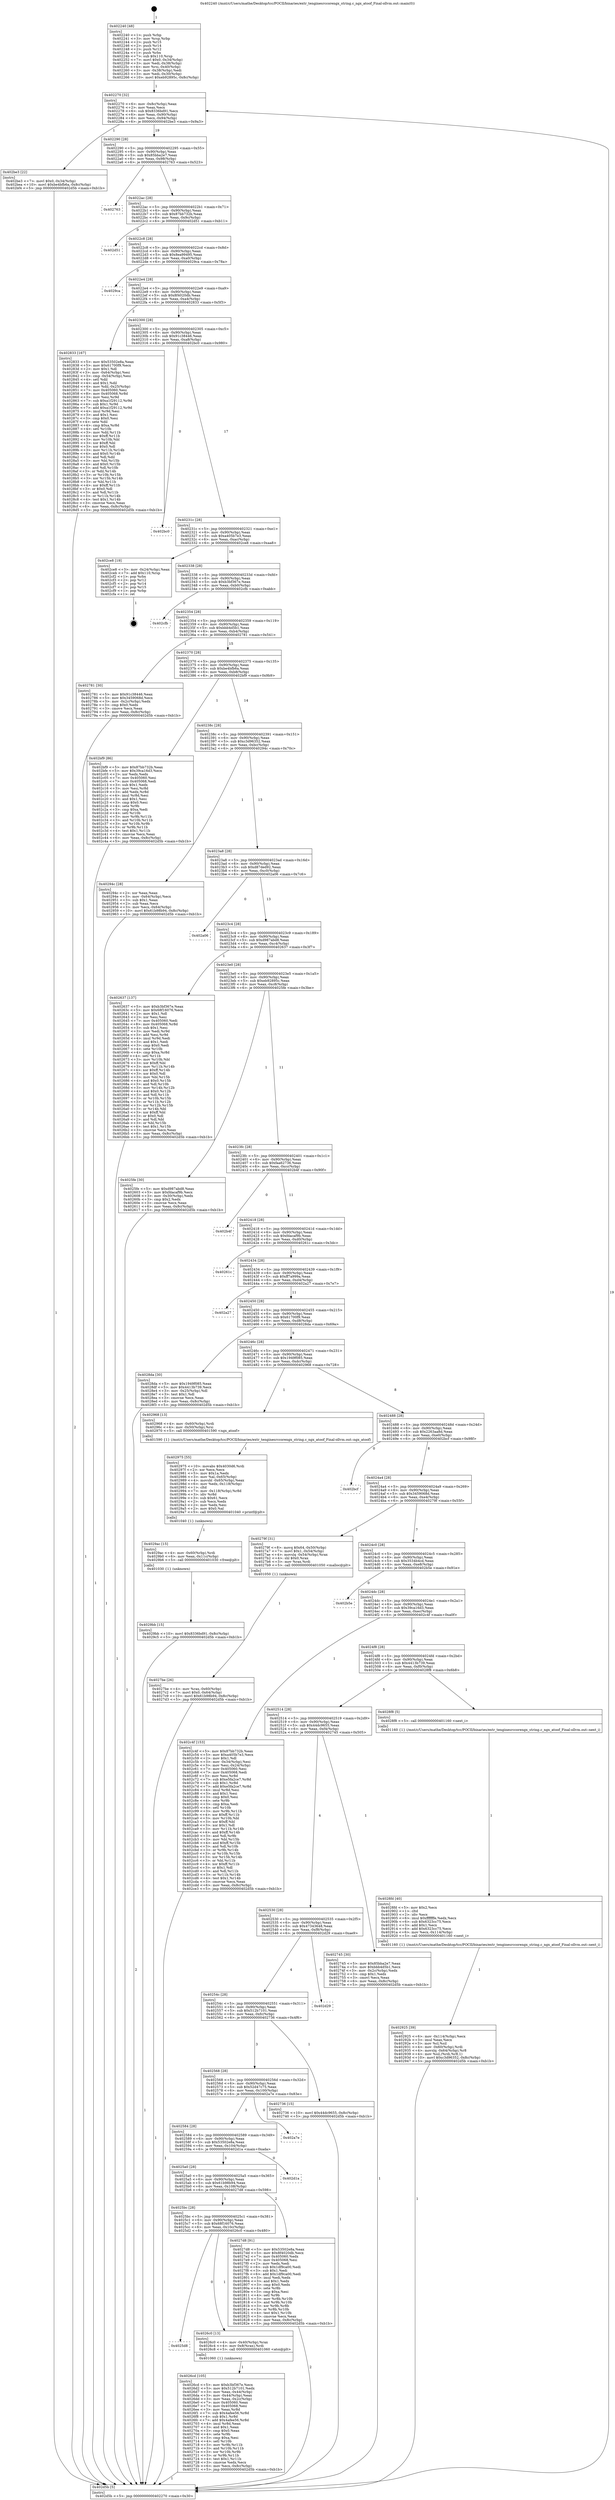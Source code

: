 digraph "0x402240" {
  label = "0x402240 (/mnt/c/Users/mathe/Desktop/tcc/POCII/binaries/extr_tenginesrccorengx_string.c_ngx_atoof_Final-ollvm.out::main(0))"
  labelloc = "t"
  node[shape=record]

  Entry [label="",width=0.3,height=0.3,shape=circle,fillcolor=black,style=filled]
  "0x402270" [label="{
     0x402270 [32]\l
     | [instrs]\l
     &nbsp;&nbsp;0x402270 \<+6\>: mov -0x8c(%rbp),%eax\l
     &nbsp;&nbsp;0x402276 \<+2\>: mov %eax,%ecx\l
     &nbsp;&nbsp;0x402278 \<+6\>: sub $0x8336bd91,%ecx\l
     &nbsp;&nbsp;0x40227e \<+6\>: mov %eax,-0x90(%rbp)\l
     &nbsp;&nbsp;0x402284 \<+6\>: mov %ecx,-0x94(%rbp)\l
     &nbsp;&nbsp;0x40228a \<+6\>: je 0000000000402be3 \<main+0x9a3\>\l
  }"]
  "0x402be3" [label="{
     0x402be3 [22]\l
     | [instrs]\l
     &nbsp;&nbsp;0x402be3 \<+7\>: movl $0x0,-0x34(%rbp)\l
     &nbsp;&nbsp;0x402bea \<+10\>: movl $0xbe4bfb6a,-0x8c(%rbp)\l
     &nbsp;&nbsp;0x402bf4 \<+5\>: jmp 0000000000402d5b \<main+0xb1b\>\l
  }"]
  "0x402290" [label="{
     0x402290 [28]\l
     | [instrs]\l
     &nbsp;&nbsp;0x402290 \<+5\>: jmp 0000000000402295 \<main+0x55\>\l
     &nbsp;&nbsp;0x402295 \<+6\>: mov -0x90(%rbp),%eax\l
     &nbsp;&nbsp;0x40229b \<+5\>: sub $0x85bba2e7,%eax\l
     &nbsp;&nbsp;0x4022a0 \<+6\>: mov %eax,-0x98(%rbp)\l
     &nbsp;&nbsp;0x4022a6 \<+6\>: je 0000000000402763 \<main+0x523\>\l
  }"]
  Exit [label="",width=0.3,height=0.3,shape=circle,fillcolor=black,style=filled,peripheries=2]
  "0x402763" [label="{
     0x402763\l
  }", style=dashed]
  "0x4022ac" [label="{
     0x4022ac [28]\l
     | [instrs]\l
     &nbsp;&nbsp;0x4022ac \<+5\>: jmp 00000000004022b1 \<main+0x71\>\l
     &nbsp;&nbsp;0x4022b1 \<+6\>: mov -0x90(%rbp),%eax\l
     &nbsp;&nbsp;0x4022b7 \<+5\>: sub $0x87bb732b,%eax\l
     &nbsp;&nbsp;0x4022bc \<+6\>: mov %eax,-0x9c(%rbp)\l
     &nbsp;&nbsp;0x4022c2 \<+6\>: je 0000000000402d51 \<main+0xb11\>\l
  }"]
  "0x4029bb" [label="{
     0x4029bb [15]\l
     | [instrs]\l
     &nbsp;&nbsp;0x4029bb \<+10\>: movl $0x8336bd91,-0x8c(%rbp)\l
     &nbsp;&nbsp;0x4029c5 \<+5\>: jmp 0000000000402d5b \<main+0xb1b\>\l
  }"]
  "0x402d51" [label="{
     0x402d51\l
  }", style=dashed]
  "0x4022c8" [label="{
     0x4022c8 [28]\l
     | [instrs]\l
     &nbsp;&nbsp;0x4022c8 \<+5\>: jmp 00000000004022cd \<main+0x8d\>\l
     &nbsp;&nbsp;0x4022cd \<+6\>: mov -0x90(%rbp),%eax\l
     &nbsp;&nbsp;0x4022d3 \<+5\>: sub $0x8ea99495,%eax\l
     &nbsp;&nbsp;0x4022d8 \<+6\>: mov %eax,-0xa0(%rbp)\l
     &nbsp;&nbsp;0x4022de \<+6\>: je 00000000004029ca \<main+0x78a\>\l
  }"]
  "0x4029ac" [label="{
     0x4029ac [15]\l
     | [instrs]\l
     &nbsp;&nbsp;0x4029ac \<+4\>: mov -0x60(%rbp),%rdi\l
     &nbsp;&nbsp;0x4029b0 \<+6\>: mov %eax,-0x11c(%rbp)\l
     &nbsp;&nbsp;0x4029b6 \<+5\>: call 0000000000401030 \<free@plt\>\l
     | [calls]\l
     &nbsp;&nbsp;0x401030 \{1\} (unknown)\l
  }"]
  "0x4029ca" [label="{
     0x4029ca\l
  }", style=dashed]
  "0x4022e4" [label="{
     0x4022e4 [28]\l
     | [instrs]\l
     &nbsp;&nbsp;0x4022e4 \<+5\>: jmp 00000000004022e9 \<main+0xa9\>\l
     &nbsp;&nbsp;0x4022e9 \<+6\>: mov -0x90(%rbp),%eax\l
     &nbsp;&nbsp;0x4022ef \<+5\>: sub $0x8f4020db,%eax\l
     &nbsp;&nbsp;0x4022f4 \<+6\>: mov %eax,-0xa4(%rbp)\l
     &nbsp;&nbsp;0x4022fa \<+6\>: je 0000000000402833 \<main+0x5f3\>\l
  }"]
  "0x402975" [label="{
     0x402975 [55]\l
     | [instrs]\l
     &nbsp;&nbsp;0x402975 \<+10\>: movabs $0x4030d6,%rdi\l
     &nbsp;&nbsp;0x40297f \<+2\>: xor %ecx,%ecx\l
     &nbsp;&nbsp;0x402981 \<+5\>: mov $0x1a,%edx\l
     &nbsp;&nbsp;0x402986 \<+3\>: mov %al,-0x65(%rbp)\l
     &nbsp;&nbsp;0x402989 \<+4\>: movsbl -0x65(%rbp),%eax\l
     &nbsp;&nbsp;0x40298d \<+6\>: mov %edx,-0x118(%rbp)\l
     &nbsp;&nbsp;0x402993 \<+1\>: cltd\l
     &nbsp;&nbsp;0x402994 \<+7\>: mov -0x118(%rbp),%r8d\l
     &nbsp;&nbsp;0x40299b \<+3\>: idiv %r8d\l
     &nbsp;&nbsp;0x40299e \<+3\>: sub $0x61,%ecx\l
     &nbsp;&nbsp;0x4029a1 \<+2\>: sub %ecx,%edx\l
     &nbsp;&nbsp;0x4029a3 \<+2\>: mov %edx,%esi\l
     &nbsp;&nbsp;0x4029a5 \<+2\>: mov $0x0,%al\l
     &nbsp;&nbsp;0x4029a7 \<+5\>: call 0000000000401040 \<printf@plt\>\l
     | [calls]\l
     &nbsp;&nbsp;0x401040 \{1\} (unknown)\l
  }"]
  "0x402833" [label="{
     0x402833 [167]\l
     | [instrs]\l
     &nbsp;&nbsp;0x402833 \<+5\>: mov $0x53502e8a,%eax\l
     &nbsp;&nbsp;0x402838 \<+5\>: mov $0x61700f9,%ecx\l
     &nbsp;&nbsp;0x40283d \<+2\>: mov $0x1,%dl\l
     &nbsp;&nbsp;0x40283f \<+3\>: mov -0x64(%rbp),%esi\l
     &nbsp;&nbsp;0x402842 \<+3\>: cmp -0x54(%rbp),%esi\l
     &nbsp;&nbsp;0x402845 \<+4\>: setl %dil\l
     &nbsp;&nbsp;0x402849 \<+4\>: and $0x1,%dil\l
     &nbsp;&nbsp;0x40284d \<+4\>: mov %dil,-0x25(%rbp)\l
     &nbsp;&nbsp;0x402851 \<+7\>: mov 0x405060,%esi\l
     &nbsp;&nbsp;0x402858 \<+8\>: mov 0x405068,%r8d\l
     &nbsp;&nbsp;0x402860 \<+3\>: mov %esi,%r9d\l
     &nbsp;&nbsp;0x402863 \<+7\>: sub $0xa1f29112,%r9d\l
     &nbsp;&nbsp;0x40286a \<+4\>: sub $0x1,%r9d\l
     &nbsp;&nbsp;0x40286e \<+7\>: add $0xa1f29112,%r9d\l
     &nbsp;&nbsp;0x402875 \<+4\>: imul %r9d,%esi\l
     &nbsp;&nbsp;0x402879 \<+3\>: and $0x1,%esi\l
     &nbsp;&nbsp;0x40287c \<+3\>: cmp $0x0,%esi\l
     &nbsp;&nbsp;0x40287f \<+4\>: sete %dil\l
     &nbsp;&nbsp;0x402883 \<+4\>: cmp $0xa,%r8d\l
     &nbsp;&nbsp;0x402887 \<+4\>: setl %r10b\l
     &nbsp;&nbsp;0x40288b \<+3\>: mov %dil,%r11b\l
     &nbsp;&nbsp;0x40288e \<+4\>: xor $0xff,%r11b\l
     &nbsp;&nbsp;0x402892 \<+3\>: mov %r10b,%bl\l
     &nbsp;&nbsp;0x402895 \<+3\>: xor $0xff,%bl\l
     &nbsp;&nbsp;0x402898 \<+3\>: xor $0x0,%dl\l
     &nbsp;&nbsp;0x40289b \<+3\>: mov %r11b,%r14b\l
     &nbsp;&nbsp;0x40289e \<+4\>: and $0x0,%r14b\l
     &nbsp;&nbsp;0x4028a2 \<+3\>: and %dl,%dil\l
     &nbsp;&nbsp;0x4028a5 \<+3\>: mov %bl,%r15b\l
     &nbsp;&nbsp;0x4028a8 \<+4\>: and $0x0,%r15b\l
     &nbsp;&nbsp;0x4028ac \<+3\>: and %dl,%r10b\l
     &nbsp;&nbsp;0x4028af \<+3\>: or %dil,%r14b\l
     &nbsp;&nbsp;0x4028b2 \<+3\>: or %r10b,%r15b\l
     &nbsp;&nbsp;0x4028b5 \<+3\>: xor %r15b,%r14b\l
     &nbsp;&nbsp;0x4028b8 \<+3\>: or %bl,%r11b\l
     &nbsp;&nbsp;0x4028bb \<+4\>: xor $0xff,%r11b\l
     &nbsp;&nbsp;0x4028bf \<+3\>: or $0x0,%dl\l
     &nbsp;&nbsp;0x4028c2 \<+3\>: and %dl,%r11b\l
     &nbsp;&nbsp;0x4028c5 \<+3\>: or %r11b,%r14b\l
     &nbsp;&nbsp;0x4028c8 \<+4\>: test $0x1,%r14b\l
     &nbsp;&nbsp;0x4028cc \<+3\>: cmovne %ecx,%eax\l
     &nbsp;&nbsp;0x4028cf \<+6\>: mov %eax,-0x8c(%rbp)\l
     &nbsp;&nbsp;0x4028d5 \<+5\>: jmp 0000000000402d5b \<main+0xb1b\>\l
  }"]
  "0x402300" [label="{
     0x402300 [28]\l
     | [instrs]\l
     &nbsp;&nbsp;0x402300 \<+5\>: jmp 0000000000402305 \<main+0xc5\>\l
     &nbsp;&nbsp;0x402305 \<+6\>: mov -0x90(%rbp),%eax\l
     &nbsp;&nbsp;0x40230b \<+5\>: sub $0x91c38446,%eax\l
     &nbsp;&nbsp;0x402310 \<+6\>: mov %eax,-0xa8(%rbp)\l
     &nbsp;&nbsp;0x402316 \<+6\>: je 0000000000402bc0 \<main+0x980\>\l
  }"]
  "0x402925" [label="{
     0x402925 [39]\l
     | [instrs]\l
     &nbsp;&nbsp;0x402925 \<+6\>: mov -0x114(%rbp),%ecx\l
     &nbsp;&nbsp;0x40292b \<+3\>: imul %eax,%ecx\l
     &nbsp;&nbsp;0x40292e \<+3\>: mov %cl,%sil\l
     &nbsp;&nbsp;0x402931 \<+4\>: mov -0x60(%rbp),%rdi\l
     &nbsp;&nbsp;0x402935 \<+4\>: movslq -0x64(%rbp),%r8\l
     &nbsp;&nbsp;0x402939 \<+4\>: mov %sil,(%rdi,%r8,1)\l
     &nbsp;&nbsp;0x40293d \<+10\>: movl $0xc3d96352,-0x8c(%rbp)\l
     &nbsp;&nbsp;0x402947 \<+5\>: jmp 0000000000402d5b \<main+0xb1b\>\l
  }"]
  "0x402bc0" [label="{
     0x402bc0\l
  }", style=dashed]
  "0x40231c" [label="{
     0x40231c [28]\l
     | [instrs]\l
     &nbsp;&nbsp;0x40231c \<+5\>: jmp 0000000000402321 \<main+0xe1\>\l
     &nbsp;&nbsp;0x402321 \<+6\>: mov -0x90(%rbp),%eax\l
     &nbsp;&nbsp;0x402327 \<+5\>: sub $0xa405b7e3,%eax\l
     &nbsp;&nbsp;0x40232c \<+6\>: mov %eax,-0xac(%rbp)\l
     &nbsp;&nbsp;0x402332 \<+6\>: je 0000000000402ce8 \<main+0xaa8\>\l
  }"]
  "0x4028fd" [label="{
     0x4028fd [40]\l
     | [instrs]\l
     &nbsp;&nbsp;0x4028fd \<+5\>: mov $0x2,%ecx\l
     &nbsp;&nbsp;0x402902 \<+1\>: cltd\l
     &nbsp;&nbsp;0x402903 \<+2\>: idiv %ecx\l
     &nbsp;&nbsp;0x402905 \<+6\>: imul $0xfffffffe,%edx,%ecx\l
     &nbsp;&nbsp;0x40290b \<+6\>: sub $0x6323cc75,%ecx\l
     &nbsp;&nbsp;0x402911 \<+3\>: add $0x1,%ecx\l
     &nbsp;&nbsp;0x402914 \<+6\>: add $0x6323cc75,%ecx\l
     &nbsp;&nbsp;0x40291a \<+6\>: mov %ecx,-0x114(%rbp)\l
     &nbsp;&nbsp;0x402920 \<+5\>: call 0000000000401160 \<next_i\>\l
     | [calls]\l
     &nbsp;&nbsp;0x401160 \{1\} (/mnt/c/Users/mathe/Desktop/tcc/POCII/binaries/extr_tenginesrccorengx_string.c_ngx_atoof_Final-ollvm.out::next_i)\l
  }"]
  "0x402ce8" [label="{
     0x402ce8 [19]\l
     | [instrs]\l
     &nbsp;&nbsp;0x402ce8 \<+3\>: mov -0x24(%rbp),%eax\l
     &nbsp;&nbsp;0x402ceb \<+7\>: add $0x110,%rsp\l
     &nbsp;&nbsp;0x402cf2 \<+1\>: pop %rbx\l
     &nbsp;&nbsp;0x402cf3 \<+2\>: pop %r12\l
     &nbsp;&nbsp;0x402cf5 \<+2\>: pop %r14\l
     &nbsp;&nbsp;0x402cf7 \<+2\>: pop %r15\l
     &nbsp;&nbsp;0x402cf9 \<+1\>: pop %rbp\l
     &nbsp;&nbsp;0x402cfa \<+1\>: ret\l
  }"]
  "0x402338" [label="{
     0x402338 [28]\l
     | [instrs]\l
     &nbsp;&nbsp;0x402338 \<+5\>: jmp 000000000040233d \<main+0xfd\>\l
     &nbsp;&nbsp;0x40233d \<+6\>: mov -0x90(%rbp),%eax\l
     &nbsp;&nbsp;0x402343 \<+5\>: sub $0xb3bf367e,%eax\l
     &nbsp;&nbsp;0x402348 \<+6\>: mov %eax,-0xb0(%rbp)\l
     &nbsp;&nbsp;0x40234e \<+6\>: je 0000000000402cfb \<main+0xabb\>\l
  }"]
  "0x4027be" [label="{
     0x4027be [26]\l
     | [instrs]\l
     &nbsp;&nbsp;0x4027be \<+4\>: mov %rax,-0x60(%rbp)\l
     &nbsp;&nbsp;0x4027c2 \<+7\>: movl $0x0,-0x64(%rbp)\l
     &nbsp;&nbsp;0x4027c9 \<+10\>: movl $0x61b98b94,-0x8c(%rbp)\l
     &nbsp;&nbsp;0x4027d3 \<+5\>: jmp 0000000000402d5b \<main+0xb1b\>\l
  }"]
  "0x402cfb" [label="{
     0x402cfb\l
  }", style=dashed]
  "0x402354" [label="{
     0x402354 [28]\l
     | [instrs]\l
     &nbsp;&nbsp;0x402354 \<+5\>: jmp 0000000000402359 \<main+0x119\>\l
     &nbsp;&nbsp;0x402359 \<+6\>: mov -0x90(%rbp),%eax\l
     &nbsp;&nbsp;0x40235f \<+5\>: sub $0xbbb4d5b1,%eax\l
     &nbsp;&nbsp;0x402364 \<+6\>: mov %eax,-0xb4(%rbp)\l
     &nbsp;&nbsp;0x40236a \<+6\>: je 0000000000402781 \<main+0x541\>\l
  }"]
  "0x4026cd" [label="{
     0x4026cd [105]\l
     | [instrs]\l
     &nbsp;&nbsp;0x4026cd \<+5\>: mov $0xb3bf367e,%ecx\l
     &nbsp;&nbsp;0x4026d2 \<+5\>: mov $0x512b7101,%edx\l
     &nbsp;&nbsp;0x4026d7 \<+3\>: mov %eax,-0x44(%rbp)\l
     &nbsp;&nbsp;0x4026da \<+3\>: mov -0x44(%rbp),%eax\l
     &nbsp;&nbsp;0x4026dd \<+3\>: mov %eax,-0x2c(%rbp)\l
     &nbsp;&nbsp;0x4026e0 \<+7\>: mov 0x405060,%eax\l
     &nbsp;&nbsp;0x4026e7 \<+7\>: mov 0x405068,%esi\l
     &nbsp;&nbsp;0x4026ee \<+3\>: mov %eax,%r8d\l
     &nbsp;&nbsp;0x4026f1 \<+7\>: sub $0x4afee56,%r8d\l
     &nbsp;&nbsp;0x4026f8 \<+4\>: sub $0x1,%r8d\l
     &nbsp;&nbsp;0x4026fc \<+7\>: add $0x4afee56,%r8d\l
     &nbsp;&nbsp;0x402703 \<+4\>: imul %r8d,%eax\l
     &nbsp;&nbsp;0x402707 \<+3\>: and $0x1,%eax\l
     &nbsp;&nbsp;0x40270a \<+3\>: cmp $0x0,%eax\l
     &nbsp;&nbsp;0x40270d \<+4\>: sete %r9b\l
     &nbsp;&nbsp;0x402711 \<+3\>: cmp $0xa,%esi\l
     &nbsp;&nbsp;0x402714 \<+4\>: setl %r10b\l
     &nbsp;&nbsp;0x402718 \<+3\>: mov %r9b,%r11b\l
     &nbsp;&nbsp;0x40271b \<+3\>: and %r10b,%r11b\l
     &nbsp;&nbsp;0x40271e \<+3\>: xor %r10b,%r9b\l
     &nbsp;&nbsp;0x402721 \<+3\>: or %r9b,%r11b\l
     &nbsp;&nbsp;0x402724 \<+4\>: test $0x1,%r11b\l
     &nbsp;&nbsp;0x402728 \<+3\>: cmovne %edx,%ecx\l
     &nbsp;&nbsp;0x40272b \<+6\>: mov %ecx,-0x8c(%rbp)\l
     &nbsp;&nbsp;0x402731 \<+5\>: jmp 0000000000402d5b \<main+0xb1b\>\l
  }"]
  "0x402781" [label="{
     0x402781 [30]\l
     | [instrs]\l
     &nbsp;&nbsp;0x402781 \<+5\>: mov $0x91c38446,%eax\l
     &nbsp;&nbsp;0x402786 \<+5\>: mov $0x3459068d,%ecx\l
     &nbsp;&nbsp;0x40278b \<+3\>: mov -0x2c(%rbp),%edx\l
     &nbsp;&nbsp;0x40278e \<+3\>: cmp $0x0,%edx\l
     &nbsp;&nbsp;0x402791 \<+3\>: cmove %ecx,%eax\l
     &nbsp;&nbsp;0x402794 \<+6\>: mov %eax,-0x8c(%rbp)\l
     &nbsp;&nbsp;0x40279a \<+5\>: jmp 0000000000402d5b \<main+0xb1b\>\l
  }"]
  "0x402370" [label="{
     0x402370 [28]\l
     | [instrs]\l
     &nbsp;&nbsp;0x402370 \<+5\>: jmp 0000000000402375 \<main+0x135\>\l
     &nbsp;&nbsp;0x402375 \<+6\>: mov -0x90(%rbp),%eax\l
     &nbsp;&nbsp;0x40237b \<+5\>: sub $0xbe4bfb6a,%eax\l
     &nbsp;&nbsp;0x402380 \<+6\>: mov %eax,-0xb8(%rbp)\l
     &nbsp;&nbsp;0x402386 \<+6\>: je 0000000000402bf9 \<main+0x9b9\>\l
  }"]
  "0x4025d8" [label="{
     0x4025d8\l
  }", style=dashed]
  "0x402bf9" [label="{
     0x402bf9 [86]\l
     | [instrs]\l
     &nbsp;&nbsp;0x402bf9 \<+5\>: mov $0x87bb732b,%eax\l
     &nbsp;&nbsp;0x402bfe \<+5\>: mov $0x39ca16d3,%ecx\l
     &nbsp;&nbsp;0x402c03 \<+2\>: xor %edx,%edx\l
     &nbsp;&nbsp;0x402c05 \<+7\>: mov 0x405060,%esi\l
     &nbsp;&nbsp;0x402c0c \<+7\>: mov 0x405068,%edi\l
     &nbsp;&nbsp;0x402c13 \<+3\>: sub $0x1,%edx\l
     &nbsp;&nbsp;0x402c16 \<+3\>: mov %esi,%r8d\l
     &nbsp;&nbsp;0x402c19 \<+3\>: add %edx,%r8d\l
     &nbsp;&nbsp;0x402c1c \<+4\>: imul %r8d,%esi\l
     &nbsp;&nbsp;0x402c20 \<+3\>: and $0x1,%esi\l
     &nbsp;&nbsp;0x402c23 \<+3\>: cmp $0x0,%esi\l
     &nbsp;&nbsp;0x402c26 \<+4\>: sete %r9b\l
     &nbsp;&nbsp;0x402c2a \<+3\>: cmp $0xa,%edi\l
     &nbsp;&nbsp;0x402c2d \<+4\>: setl %r10b\l
     &nbsp;&nbsp;0x402c31 \<+3\>: mov %r9b,%r11b\l
     &nbsp;&nbsp;0x402c34 \<+3\>: and %r10b,%r11b\l
     &nbsp;&nbsp;0x402c37 \<+3\>: xor %r10b,%r9b\l
     &nbsp;&nbsp;0x402c3a \<+3\>: or %r9b,%r11b\l
     &nbsp;&nbsp;0x402c3d \<+4\>: test $0x1,%r11b\l
     &nbsp;&nbsp;0x402c41 \<+3\>: cmovne %ecx,%eax\l
     &nbsp;&nbsp;0x402c44 \<+6\>: mov %eax,-0x8c(%rbp)\l
     &nbsp;&nbsp;0x402c4a \<+5\>: jmp 0000000000402d5b \<main+0xb1b\>\l
  }"]
  "0x40238c" [label="{
     0x40238c [28]\l
     | [instrs]\l
     &nbsp;&nbsp;0x40238c \<+5\>: jmp 0000000000402391 \<main+0x151\>\l
     &nbsp;&nbsp;0x402391 \<+6\>: mov -0x90(%rbp),%eax\l
     &nbsp;&nbsp;0x402397 \<+5\>: sub $0xc3d96352,%eax\l
     &nbsp;&nbsp;0x40239c \<+6\>: mov %eax,-0xbc(%rbp)\l
     &nbsp;&nbsp;0x4023a2 \<+6\>: je 000000000040294c \<main+0x70c\>\l
  }"]
  "0x4026c0" [label="{
     0x4026c0 [13]\l
     | [instrs]\l
     &nbsp;&nbsp;0x4026c0 \<+4\>: mov -0x40(%rbp),%rax\l
     &nbsp;&nbsp;0x4026c4 \<+4\>: mov 0x8(%rax),%rdi\l
     &nbsp;&nbsp;0x4026c8 \<+5\>: call 0000000000401060 \<atoi@plt\>\l
     | [calls]\l
     &nbsp;&nbsp;0x401060 \{1\} (unknown)\l
  }"]
  "0x40294c" [label="{
     0x40294c [28]\l
     | [instrs]\l
     &nbsp;&nbsp;0x40294c \<+2\>: xor %eax,%eax\l
     &nbsp;&nbsp;0x40294e \<+3\>: mov -0x64(%rbp),%ecx\l
     &nbsp;&nbsp;0x402951 \<+3\>: sub $0x1,%eax\l
     &nbsp;&nbsp;0x402954 \<+2\>: sub %eax,%ecx\l
     &nbsp;&nbsp;0x402956 \<+3\>: mov %ecx,-0x64(%rbp)\l
     &nbsp;&nbsp;0x402959 \<+10\>: movl $0x61b98b94,-0x8c(%rbp)\l
     &nbsp;&nbsp;0x402963 \<+5\>: jmp 0000000000402d5b \<main+0xb1b\>\l
  }"]
  "0x4023a8" [label="{
     0x4023a8 [28]\l
     | [instrs]\l
     &nbsp;&nbsp;0x4023a8 \<+5\>: jmp 00000000004023ad \<main+0x16d\>\l
     &nbsp;&nbsp;0x4023ad \<+6\>: mov -0x90(%rbp),%eax\l
     &nbsp;&nbsp;0x4023b3 \<+5\>: sub $0xd87ded92,%eax\l
     &nbsp;&nbsp;0x4023b8 \<+6\>: mov %eax,-0xc0(%rbp)\l
     &nbsp;&nbsp;0x4023be \<+6\>: je 0000000000402a06 \<main+0x7c6\>\l
  }"]
  "0x4025bc" [label="{
     0x4025bc [28]\l
     | [instrs]\l
     &nbsp;&nbsp;0x4025bc \<+5\>: jmp 00000000004025c1 \<main+0x381\>\l
     &nbsp;&nbsp;0x4025c1 \<+6\>: mov -0x90(%rbp),%eax\l
     &nbsp;&nbsp;0x4025c7 \<+5\>: sub $0x68f16076,%eax\l
     &nbsp;&nbsp;0x4025cc \<+6\>: mov %eax,-0x10c(%rbp)\l
     &nbsp;&nbsp;0x4025d2 \<+6\>: je 00000000004026c0 \<main+0x480\>\l
  }"]
  "0x402a06" [label="{
     0x402a06\l
  }", style=dashed]
  "0x4023c4" [label="{
     0x4023c4 [28]\l
     | [instrs]\l
     &nbsp;&nbsp;0x4023c4 \<+5\>: jmp 00000000004023c9 \<main+0x189\>\l
     &nbsp;&nbsp;0x4023c9 \<+6\>: mov -0x90(%rbp),%eax\l
     &nbsp;&nbsp;0x4023cf \<+5\>: sub $0xd987abd8,%eax\l
     &nbsp;&nbsp;0x4023d4 \<+6\>: mov %eax,-0xc4(%rbp)\l
     &nbsp;&nbsp;0x4023da \<+6\>: je 0000000000402637 \<main+0x3f7\>\l
  }"]
  "0x4027d8" [label="{
     0x4027d8 [91]\l
     | [instrs]\l
     &nbsp;&nbsp;0x4027d8 \<+5\>: mov $0x53502e8a,%eax\l
     &nbsp;&nbsp;0x4027dd \<+5\>: mov $0x8f4020db,%ecx\l
     &nbsp;&nbsp;0x4027e2 \<+7\>: mov 0x405060,%edx\l
     &nbsp;&nbsp;0x4027e9 \<+7\>: mov 0x405068,%esi\l
     &nbsp;&nbsp;0x4027f0 \<+2\>: mov %edx,%edi\l
     &nbsp;&nbsp;0x4027f2 \<+6\>: sub $0x1df9ca00,%edi\l
     &nbsp;&nbsp;0x4027f8 \<+3\>: sub $0x1,%edi\l
     &nbsp;&nbsp;0x4027fb \<+6\>: add $0x1df9ca00,%edi\l
     &nbsp;&nbsp;0x402801 \<+3\>: imul %edi,%edx\l
     &nbsp;&nbsp;0x402804 \<+3\>: and $0x1,%edx\l
     &nbsp;&nbsp;0x402807 \<+3\>: cmp $0x0,%edx\l
     &nbsp;&nbsp;0x40280a \<+4\>: sete %r8b\l
     &nbsp;&nbsp;0x40280e \<+3\>: cmp $0xa,%esi\l
     &nbsp;&nbsp;0x402811 \<+4\>: setl %r9b\l
     &nbsp;&nbsp;0x402815 \<+3\>: mov %r8b,%r10b\l
     &nbsp;&nbsp;0x402818 \<+3\>: and %r9b,%r10b\l
     &nbsp;&nbsp;0x40281b \<+3\>: xor %r9b,%r8b\l
     &nbsp;&nbsp;0x40281e \<+3\>: or %r8b,%r10b\l
     &nbsp;&nbsp;0x402821 \<+4\>: test $0x1,%r10b\l
     &nbsp;&nbsp;0x402825 \<+3\>: cmovne %ecx,%eax\l
     &nbsp;&nbsp;0x402828 \<+6\>: mov %eax,-0x8c(%rbp)\l
     &nbsp;&nbsp;0x40282e \<+5\>: jmp 0000000000402d5b \<main+0xb1b\>\l
  }"]
  "0x402637" [label="{
     0x402637 [137]\l
     | [instrs]\l
     &nbsp;&nbsp;0x402637 \<+5\>: mov $0xb3bf367e,%eax\l
     &nbsp;&nbsp;0x40263c \<+5\>: mov $0x68f16076,%ecx\l
     &nbsp;&nbsp;0x402641 \<+2\>: mov $0x1,%dl\l
     &nbsp;&nbsp;0x402643 \<+2\>: xor %esi,%esi\l
     &nbsp;&nbsp;0x402645 \<+7\>: mov 0x405060,%edi\l
     &nbsp;&nbsp;0x40264c \<+8\>: mov 0x405068,%r8d\l
     &nbsp;&nbsp;0x402654 \<+3\>: sub $0x1,%esi\l
     &nbsp;&nbsp;0x402657 \<+3\>: mov %edi,%r9d\l
     &nbsp;&nbsp;0x40265a \<+3\>: add %esi,%r9d\l
     &nbsp;&nbsp;0x40265d \<+4\>: imul %r9d,%edi\l
     &nbsp;&nbsp;0x402661 \<+3\>: and $0x1,%edi\l
     &nbsp;&nbsp;0x402664 \<+3\>: cmp $0x0,%edi\l
     &nbsp;&nbsp;0x402667 \<+4\>: sete %r10b\l
     &nbsp;&nbsp;0x40266b \<+4\>: cmp $0xa,%r8d\l
     &nbsp;&nbsp;0x40266f \<+4\>: setl %r11b\l
     &nbsp;&nbsp;0x402673 \<+3\>: mov %r10b,%bl\l
     &nbsp;&nbsp;0x402676 \<+3\>: xor $0xff,%bl\l
     &nbsp;&nbsp;0x402679 \<+3\>: mov %r11b,%r14b\l
     &nbsp;&nbsp;0x40267c \<+4\>: xor $0xff,%r14b\l
     &nbsp;&nbsp;0x402680 \<+3\>: xor $0x0,%dl\l
     &nbsp;&nbsp;0x402683 \<+3\>: mov %bl,%r15b\l
     &nbsp;&nbsp;0x402686 \<+4\>: and $0x0,%r15b\l
     &nbsp;&nbsp;0x40268a \<+3\>: and %dl,%r10b\l
     &nbsp;&nbsp;0x40268d \<+3\>: mov %r14b,%r12b\l
     &nbsp;&nbsp;0x402690 \<+4\>: and $0x0,%r12b\l
     &nbsp;&nbsp;0x402694 \<+3\>: and %dl,%r11b\l
     &nbsp;&nbsp;0x402697 \<+3\>: or %r10b,%r15b\l
     &nbsp;&nbsp;0x40269a \<+3\>: or %r11b,%r12b\l
     &nbsp;&nbsp;0x40269d \<+3\>: xor %r12b,%r15b\l
     &nbsp;&nbsp;0x4026a0 \<+3\>: or %r14b,%bl\l
     &nbsp;&nbsp;0x4026a3 \<+3\>: xor $0xff,%bl\l
     &nbsp;&nbsp;0x4026a6 \<+3\>: or $0x0,%dl\l
     &nbsp;&nbsp;0x4026a9 \<+2\>: and %dl,%bl\l
     &nbsp;&nbsp;0x4026ab \<+3\>: or %bl,%r15b\l
     &nbsp;&nbsp;0x4026ae \<+4\>: test $0x1,%r15b\l
     &nbsp;&nbsp;0x4026b2 \<+3\>: cmovne %ecx,%eax\l
     &nbsp;&nbsp;0x4026b5 \<+6\>: mov %eax,-0x8c(%rbp)\l
     &nbsp;&nbsp;0x4026bb \<+5\>: jmp 0000000000402d5b \<main+0xb1b\>\l
  }"]
  "0x4023e0" [label="{
     0x4023e0 [28]\l
     | [instrs]\l
     &nbsp;&nbsp;0x4023e0 \<+5\>: jmp 00000000004023e5 \<main+0x1a5\>\l
     &nbsp;&nbsp;0x4023e5 \<+6\>: mov -0x90(%rbp),%eax\l
     &nbsp;&nbsp;0x4023eb \<+5\>: sub $0xeb92895c,%eax\l
     &nbsp;&nbsp;0x4023f0 \<+6\>: mov %eax,-0xc8(%rbp)\l
     &nbsp;&nbsp;0x4023f6 \<+6\>: je 00000000004025fe \<main+0x3be\>\l
  }"]
  "0x4025a0" [label="{
     0x4025a0 [28]\l
     | [instrs]\l
     &nbsp;&nbsp;0x4025a0 \<+5\>: jmp 00000000004025a5 \<main+0x365\>\l
     &nbsp;&nbsp;0x4025a5 \<+6\>: mov -0x90(%rbp),%eax\l
     &nbsp;&nbsp;0x4025ab \<+5\>: sub $0x61b98b94,%eax\l
     &nbsp;&nbsp;0x4025b0 \<+6\>: mov %eax,-0x108(%rbp)\l
     &nbsp;&nbsp;0x4025b6 \<+6\>: je 00000000004027d8 \<main+0x598\>\l
  }"]
  "0x4025fe" [label="{
     0x4025fe [30]\l
     | [instrs]\l
     &nbsp;&nbsp;0x4025fe \<+5\>: mov $0xd987abd8,%eax\l
     &nbsp;&nbsp;0x402603 \<+5\>: mov $0xfdacaf9b,%ecx\l
     &nbsp;&nbsp;0x402608 \<+3\>: mov -0x30(%rbp),%edx\l
     &nbsp;&nbsp;0x40260b \<+3\>: cmp $0x2,%edx\l
     &nbsp;&nbsp;0x40260e \<+3\>: cmovne %ecx,%eax\l
     &nbsp;&nbsp;0x402611 \<+6\>: mov %eax,-0x8c(%rbp)\l
     &nbsp;&nbsp;0x402617 \<+5\>: jmp 0000000000402d5b \<main+0xb1b\>\l
  }"]
  "0x4023fc" [label="{
     0x4023fc [28]\l
     | [instrs]\l
     &nbsp;&nbsp;0x4023fc \<+5\>: jmp 0000000000402401 \<main+0x1c1\>\l
     &nbsp;&nbsp;0x402401 \<+6\>: mov -0x90(%rbp),%eax\l
     &nbsp;&nbsp;0x402407 \<+5\>: sub $0xfaa62736,%eax\l
     &nbsp;&nbsp;0x40240c \<+6\>: mov %eax,-0xcc(%rbp)\l
     &nbsp;&nbsp;0x402412 \<+6\>: je 0000000000402b4f \<main+0x90f\>\l
  }"]
  "0x402d5b" [label="{
     0x402d5b [5]\l
     | [instrs]\l
     &nbsp;&nbsp;0x402d5b \<+5\>: jmp 0000000000402270 \<main+0x30\>\l
  }"]
  "0x402240" [label="{
     0x402240 [48]\l
     | [instrs]\l
     &nbsp;&nbsp;0x402240 \<+1\>: push %rbp\l
     &nbsp;&nbsp;0x402241 \<+3\>: mov %rsp,%rbp\l
     &nbsp;&nbsp;0x402244 \<+2\>: push %r15\l
     &nbsp;&nbsp;0x402246 \<+2\>: push %r14\l
     &nbsp;&nbsp;0x402248 \<+2\>: push %r12\l
     &nbsp;&nbsp;0x40224a \<+1\>: push %rbx\l
     &nbsp;&nbsp;0x40224b \<+7\>: sub $0x110,%rsp\l
     &nbsp;&nbsp;0x402252 \<+7\>: movl $0x0,-0x34(%rbp)\l
     &nbsp;&nbsp;0x402259 \<+3\>: mov %edi,-0x38(%rbp)\l
     &nbsp;&nbsp;0x40225c \<+4\>: mov %rsi,-0x40(%rbp)\l
     &nbsp;&nbsp;0x402260 \<+3\>: mov -0x38(%rbp),%edi\l
     &nbsp;&nbsp;0x402263 \<+3\>: mov %edi,-0x30(%rbp)\l
     &nbsp;&nbsp;0x402266 \<+10\>: movl $0xeb92895c,-0x8c(%rbp)\l
  }"]
  "0x402d1a" [label="{
     0x402d1a\l
  }", style=dashed]
  "0x402b4f" [label="{
     0x402b4f\l
  }", style=dashed]
  "0x402418" [label="{
     0x402418 [28]\l
     | [instrs]\l
     &nbsp;&nbsp;0x402418 \<+5\>: jmp 000000000040241d \<main+0x1dd\>\l
     &nbsp;&nbsp;0x40241d \<+6\>: mov -0x90(%rbp),%eax\l
     &nbsp;&nbsp;0x402423 \<+5\>: sub $0xfdacaf9b,%eax\l
     &nbsp;&nbsp;0x402428 \<+6\>: mov %eax,-0xd0(%rbp)\l
     &nbsp;&nbsp;0x40242e \<+6\>: je 000000000040261c \<main+0x3dc\>\l
  }"]
  "0x402584" [label="{
     0x402584 [28]\l
     | [instrs]\l
     &nbsp;&nbsp;0x402584 \<+5\>: jmp 0000000000402589 \<main+0x349\>\l
     &nbsp;&nbsp;0x402589 \<+6\>: mov -0x90(%rbp),%eax\l
     &nbsp;&nbsp;0x40258f \<+5\>: sub $0x53502e8a,%eax\l
     &nbsp;&nbsp;0x402594 \<+6\>: mov %eax,-0x104(%rbp)\l
     &nbsp;&nbsp;0x40259a \<+6\>: je 0000000000402d1a \<main+0xada\>\l
  }"]
  "0x40261c" [label="{
     0x40261c\l
  }", style=dashed]
  "0x402434" [label="{
     0x402434 [28]\l
     | [instrs]\l
     &nbsp;&nbsp;0x402434 \<+5\>: jmp 0000000000402439 \<main+0x1f9\>\l
     &nbsp;&nbsp;0x402439 \<+6\>: mov -0x90(%rbp),%eax\l
     &nbsp;&nbsp;0x40243f \<+5\>: sub $0xff7a999a,%eax\l
     &nbsp;&nbsp;0x402444 \<+6\>: mov %eax,-0xd4(%rbp)\l
     &nbsp;&nbsp;0x40244a \<+6\>: je 0000000000402a27 \<main+0x7e7\>\l
  }"]
  "0x402a7e" [label="{
     0x402a7e\l
  }", style=dashed]
  "0x402a27" [label="{
     0x402a27\l
  }", style=dashed]
  "0x402450" [label="{
     0x402450 [28]\l
     | [instrs]\l
     &nbsp;&nbsp;0x402450 \<+5\>: jmp 0000000000402455 \<main+0x215\>\l
     &nbsp;&nbsp;0x402455 \<+6\>: mov -0x90(%rbp),%eax\l
     &nbsp;&nbsp;0x40245b \<+5\>: sub $0x61700f9,%eax\l
     &nbsp;&nbsp;0x402460 \<+6\>: mov %eax,-0xd8(%rbp)\l
     &nbsp;&nbsp;0x402466 \<+6\>: je 00000000004028da \<main+0x69a\>\l
  }"]
  "0x402568" [label="{
     0x402568 [28]\l
     | [instrs]\l
     &nbsp;&nbsp;0x402568 \<+5\>: jmp 000000000040256d \<main+0x32d\>\l
     &nbsp;&nbsp;0x40256d \<+6\>: mov -0x90(%rbp),%eax\l
     &nbsp;&nbsp;0x402573 \<+5\>: sub $0x52d47c75,%eax\l
     &nbsp;&nbsp;0x402578 \<+6\>: mov %eax,-0x100(%rbp)\l
     &nbsp;&nbsp;0x40257e \<+6\>: je 0000000000402a7e \<main+0x83e\>\l
  }"]
  "0x4028da" [label="{
     0x4028da [30]\l
     | [instrs]\l
     &nbsp;&nbsp;0x4028da \<+5\>: mov $0x1949f085,%eax\l
     &nbsp;&nbsp;0x4028df \<+5\>: mov $0x4413b739,%ecx\l
     &nbsp;&nbsp;0x4028e4 \<+3\>: mov -0x25(%rbp),%dl\l
     &nbsp;&nbsp;0x4028e7 \<+3\>: test $0x1,%dl\l
     &nbsp;&nbsp;0x4028ea \<+3\>: cmovne %ecx,%eax\l
     &nbsp;&nbsp;0x4028ed \<+6\>: mov %eax,-0x8c(%rbp)\l
     &nbsp;&nbsp;0x4028f3 \<+5\>: jmp 0000000000402d5b \<main+0xb1b\>\l
  }"]
  "0x40246c" [label="{
     0x40246c [28]\l
     | [instrs]\l
     &nbsp;&nbsp;0x40246c \<+5\>: jmp 0000000000402471 \<main+0x231\>\l
     &nbsp;&nbsp;0x402471 \<+6\>: mov -0x90(%rbp),%eax\l
     &nbsp;&nbsp;0x402477 \<+5\>: sub $0x1949f085,%eax\l
     &nbsp;&nbsp;0x40247c \<+6\>: mov %eax,-0xdc(%rbp)\l
     &nbsp;&nbsp;0x402482 \<+6\>: je 0000000000402968 \<main+0x728\>\l
  }"]
  "0x402736" [label="{
     0x402736 [15]\l
     | [instrs]\l
     &nbsp;&nbsp;0x402736 \<+10\>: movl $0x44dc9655,-0x8c(%rbp)\l
     &nbsp;&nbsp;0x402740 \<+5\>: jmp 0000000000402d5b \<main+0xb1b\>\l
  }"]
  "0x402968" [label="{
     0x402968 [13]\l
     | [instrs]\l
     &nbsp;&nbsp;0x402968 \<+4\>: mov -0x60(%rbp),%rdi\l
     &nbsp;&nbsp;0x40296c \<+4\>: mov -0x50(%rbp),%rsi\l
     &nbsp;&nbsp;0x402970 \<+5\>: call 0000000000401590 \<ngx_atoof\>\l
     | [calls]\l
     &nbsp;&nbsp;0x401590 \{1\} (/mnt/c/Users/mathe/Desktop/tcc/POCII/binaries/extr_tenginesrccorengx_string.c_ngx_atoof_Final-ollvm.out::ngx_atoof)\l
  }"]
  "0x402488" [label="{
     0x402488 [28]\l
     | [instrs]\l
     &nbsp;&nbsp;0x402488 \<+5\>: jmp 000000000040248d \<main+0x24d\>\l
     &nbsp;&nbsp;0x40248d \<+6\>: mov -0x90(%rbp),%eax\l
     &nbsp;&nbsp;0x402493 \<+5\>: sub $0x2263aa8d,%eax\l
     &nbsp;&nbsp;0x402498 \<+6\>: mov %eax,-0xe0(%rbp)\l
     &nbsp;&nbsp;0x40249e \<+6\>: je 0000000000402bcf \<main+0x98f\>\l
  }"]
  "0x40254c" [label="{
     0x40254c [28]\l
     | [instrs]\l
     &nbsp;&nbsp;0x40254c \<+5\>: jmp 0000000000402551 \<main+0x311\>\l
     &nbsp;&nbsp;0x402551 \<+6\>: mov -0x90(%rbp),%eax\l
     &nbsp;&nbsp;0x402557 \<+5\>: sub $0x512b7101,%eax\l
     &nbsp;&nbsp;0x40255c \<+6\>: mov %eax,-0xfc(%rbp)\l
     &nbsp;&nbsp;0x402562 \<+6\>: je 0000000000402736 \<main+0x4f6\>\l
  }"]
  "0x402bcf" [label="{
     0x402bcf\l
  }", style=dashed]
  "0x4024a4" [label="{
     0x4024a4 [28]\l
     | [instrs]\l
     &nbsp;&nbsp;0x4024a4 \<+5\>: jmp 00000000004024a9 \<main+0x269\>\l
     &nbsp;&nbsp;0x4024a9 \<+6\>: mov -0x90(%rbp),%eax\l
     &nbsp;&nbsp;0x4024af \<+5\>: sub $0x3459068d,%eax\l
     &nbsp;&nbsp;0x4024b4 \<+6\>: mov %eax,-0xe4(%rbp)\l
     &nbsp;&nbsp;0x4024ba \<+6\>: je 000000000040279f \<main+0x55f\>\l
  }"]
  "0x402d29" [label="{
     0x402d29\l
  }", style=dashed]
  "0x40279f" [label="{
     0x40279f [31]\l
     | [instrs]\l
     &nbsp;&nbsp;0x40279f \<+8\>: movq $0x64,-0x50(%rbp)\l
     &nbsp;&nbsp;0x4027a7 \<+7\>: movl $0x1,-0x54(%rbp)\l
     &nbsp;&nbsp;0x4027ae \<+4\>: movslq -0x54(%rbp),%rax\l
     &nbsp;&nbsp;0x4027b2 \<+4\>: shl $0x0,%rax\l
     &nbsp;&nbsp;0x4027b6 \<+3\>: mov %rax,%rdi\l
     &nbsp;&nbsp;0x4027b9 \<+5\>: call 0000000000401050 \<malloc@plt\>\l
     | [calls]\l
     &nbsp;&nbsp;0x401050 \{1\} (unknown)\l
  }"]
  "0x4024c0" [label="{
     0x4024c0 [28]\l
     | [instrs]\l
     &nbsp;&nbsp;0x4024c0 \<+5\>: jmp 00000000004024c5 \<main+0x285\>\l
     &nbsp;&nbsp;0x4024c5 \<+6\>: mov -0x90(%rbp),%eax\l
     &nbsp;&nbsp;0x4024cb \<+5\>: sub $0x3534b4cd,%eax\l
     &nbsp;&nbsp;0x4024d0 \<+6\>: mov %eax,-0xe8(%rbp)\l
     &nbsp;&nbsp;0x4024d6 \<+6\>: je 0000000000402b5e \<main+0x91e\>\l
  }"]
  "0x402530" [label="{
     0x402530 [28]\l
     | [instrs]\l
     &nbsp;&nbsp;0x402530 \<+5\>: jmp 0000000000402535 \<main+0x2f5\>\l
     &nbsp;&nbsp;0x402535 \<+6\>: mov -0x90(%rbp),%eax\l
     &nbsp;&nbsp;0x40253b \<+5\>: sub $0x47343648,%eax\l
     &nbsp;&nbsp;0x402540 \<+6\>: mov %eax,-0xf8(%rbp)\l
     &nbsp;&nbsp;0x402546 \<+6\>: je 0000000000402d29 \<main+0xae9\>\l
  }"]
  "0x402b5e" [label="{
     0x402b5e\l
  }", style=dashed]
  "0x4024dc" [label="{
     0x4024dc [28]\l
     | [instrs]\l
     &nbsp;&nbsp;0x4024dc \<+5\>: jmp 00000000004024e1 \<main+0x2a1\>\l
     &nbsp;&nbsp;0x4024e1 \<+6\>: mov -0x90(%rbp),%eax\l
     &nbsp;&nbsp;0x4024e7 \<+5\>: sub $0x39ca16d3,%eax\l
     &nbsp;&nbsp;0x4024ec \<+6\>: mov %eax,-0xec(%rbp)\l
     &nbsp;&nbsp;0x4024f2 \<+6\>: je 0000000000402c4f \<main+0xa0f\>\l
  }"]
  "0x402745" [label="{
     0x402745 [30]\l
     | [instrs]\l
     &nbsp;&nbsp;0x402745 \<+5\>: mov $0x85bba2e7,%eax\l
     &nbsp;&nbsp;0x40274a \<+5\>: mov $0xbbb4d5b1,%ecx\l
     &nbsp;&nbsp;0x40274f \<+3\>: mov -0x2c(%rbp),%edx\l
     &nbsp;&nbsp;0x402752 \<+3\>: cmp $0x1,%edx\l
     &nbsp;&nbsp;0x402755 \<+3\>: cmovl %ecx,%eax\l
     &nbsp;&nbsp;0x402758 \<+6\>: mov %eax,-0x8c(%rbp)\l
     &nbsp;&nbsp;0x40275e \<+5\>: jmp 0000000000402d5b \<main+0xb1b\>\l
  }"]
  "0x402c4f" [label="{
     0x402c4f [153]\l
     | [instrs]\l
     &nbsp;&nbsp;0x402c4f \<+5\>: mov $0x87bb732b,%eax\l
     &nbsp;&nbsp;0x402c54 \<+5\>: mov $0xa405b7e3,%ecx\l
     &nbsp;&nbsp;0x402c59 \<+2\>: mov $0x1,%dl\l
     &nbsp;&nbsp;0x402c5b \<+3\>: mov -0x34(%rbp),%esi\l
     &nbsp;&nbsp;0x402c5e \<+3\>: mov %esi,-0x24(%rbp)\l
     &nbsp;&nbsp;0x402c61 \<+7\>: mov 0x405060,%esi\l
     &nbsp;&nbsp;0x402c68 \<+7\>: mov 0x405068,%edi\l
     &nbsp;&nbsp;0x402c6f \<+3\>: mov %esi,%r8d\l
     &nbsp;&nbsp;0x402c72 \<+7\>: sub $0xe5fa2ce7,%r8d\l
     &nbsp;&nbsp;0x402c79 \<+4\>: sub $0x1,%r8d\l
     &nbsp;&nbsp;0x402c7d \<+7\>: add $0xe5fa2ce7,%r8d\l
     &nbsp;&nbsp;0x402c84 \<+4\>: imul %r8d,%esi\l
     &nbsp;&nbsp;0x402c88 \<+3\>: and $0x1,%esi\l
     &nbsp;&nbsp;0x402c8b \<+3\>: cmp $0x0,%esi\l
     &nbsp;&nbsp;0x402c8e \<+4\>: sete %r9b\l
     &nbsp;&nbsp;0x402c92 \<+3\>: cmp $0xa,%edi\l
     &nbsp;&nbsp;0x402c95 \<+4\>: setl %r10b\l
     &nbsp;&nbsp;0x402c99 \<+3\>: mov %r9b,%r11b\l
     &nbsp;&nbsp;0x402c9c \<+4\>: xor $0xff,%r11b\l
     &nbsp;&nbsp;0x402ca0 \<+3\>: mov %r10b,%bl\l
     &nbsp;&nbsp;0x402ca3 \<+3\>: xor $0xff,%bl\l
     &nbsp;&nbsp;0x402ca6 \<+3\>: xor $0x1,%dl\l
     &nbsp;&nbsp;0x402ca9 \<+3\>: mov %r11b,%r14b\l
     &nbsp;&nbsp;0x402cac \<+4\>: and $0xff,%r14b\l
     &nbsp;&nbsp;0x402cb0 \<+3\>: and %dl,%r9b\l
     &nbsp;&nbsp;0x402cb3 \<+3\>: mov %bl,%r15b\l
     &nbsp;&nbsp;0x402cb6 \<+4\>: and $0xff,%r15b\l
     &nbsp;&nbsp;0x402cba \<+3\>: and %dl,%r10b\l
     &nbsp;&nbsp;0x402cbd \<+3\>: or %r9b,%r14b\l
     &nbsp;&nbsp;0x402cc0 \<+3\>: or %r10b,%r15b\l
     &nbsp;&nbsp;0x402cc3 \<+3\>: xor %r15b,%r14b\l
     &nbsp;&nbsp;0x402cc6 \<+3\>: or %bl,%r11b\l
     &nbsp;&nbsp;0x402cc9 \<+4\>: xor $0xff,%r11b\l
     &nbsp;&nbsp;0x402ccd \<+3\>: or $0x1,%dl\l
     &nbsp;&nbsp;0x402cd0 \<+3\>: and %dl,%r11b\l
     &nbsp;&nbsp;0x402cd3 \<+3\>: or %r11b,%r14b\l
     &nbsp;&nbsp;0x402cd6 \<+4\>: test $0x1,%r14b\l
     &nbsp;&nbsp;0x402cda \<+3\>: cmovne %ecx,%eax\l
     &nbsp;&nbsp;0x402cdd \<+6\>: mov %eax,-0x8c(%rbp)\l
     &nbsp;&nbsp;0x402ce3 \<+5\>: jmp 0000000000402d5b \<main+0xb1b\>\l
  }"]
  "0x4024f8" [label="{
     0x4024f8 [28]\l
     | [instrs]\l
     &nbsp;&nbsp;0x4024f8 \<+5\>: jmp 00000000004024fd \<main+0x2bd\>\l
     &nbsp;&nbsp;0x4024fd \<+6\>: mov -0x90(%rbp),%eax\l
     &nbsp;&nbsp;0x402503 \<+5\>: sub $0x4413b739,%eax\l
     &nbsp;&nbsp;0x402508 \<+6\>: mov %eax,-0xf0(%rbp)\l
     &nbsp;&nbsp;0x40250e \<+6\>: je 00000000004028f8 \<main+0x6b8\>\l
  }"]
  "0x402514" [label="{
     0x402514 [28]\l
     | [instrs]\l
     &nbsp;&nbsp;0x402514 \<+5\>: jmp 0000000000402519 \<main+0x2d9\>\l
     &nbsp;&nbsp;0x402519 \<+6\>: mov -0x90(%rbp),%eax\l
     &nbsp;&nbsp;0x40251f \<+5\>: sub $0x44dc9655,%eax\l
     &nbsp;&nbsp;0x402524 \<+6\>: mov %eax,-0xf4(%rbp)\l
     &nbsp;&nbsp;0x40252a \<+6\>: je 0000000000402745 \<main+0x505\>\l
  }"]
  "0x4028f8" [label="{
     0x4028f8 [5]\l
     | [instrs]\l
     &nbsp;&nbsp;0x4028f8 \<+5\>: call 0000000000401160 \<next_i\>\l
     | [calls]\l
     &nbsp;&nbsp;0x401160 \{1\} (/mnt/c/Users/mathe/Desktop/tcc/POCII/binaries/extr_tenginesrccorengx_string.c_ngx_atoof_Final-ollvm.out::next_i)\l
  }"]
  Entry -> "0x402240" [label=" 1"]
  "0x402270" -> "0x402be3" [label=" 1"]
  "0x402270" -> "0x402290" [label=" 19"]
  "0x402ce8" -> Exit [label=" 1"]
  "0x402290" -> "0x402763" [label=" 0"]
  "0x402290" -> "0x4022ac" [label=" 19"]
  "0x402c4f" -> "0x402d5b" [label=" 1"]
  "0x4022ac" -> "0x402d51" [label=" 0"]
  "0x4022ac" -> "0x4022c8" [label=" 19"]
  "0x402bf9" -> "0x402d5b" [label=" 1"]
  "0x4022c8" -> "0x4029ca" [label=" 0"]
  "0x4022c8" -> "0x4022e4" [label=" 19"]
  "0x402be3" -> "0x402d5b" [label=" 1"]
  "0x4022e4" -> "0x402833" [label=" 2"]
  "0x4022e4" -> "0x402300" [label=" 17"]
  "0x4029bb" -> "0x402d5b" [label=" 1"]
  "0x402300" -> "0x402bc0" [label=" 0"]
  "0x402300" -> "0x40231c" [label=" 17"]
  "0x4029ac" -> "0x4029bb" [label=" 1"]
  "0x40231c" -> "0x402ce8" [label=" 1"]
  "0x40231c" -> "0x402338" [label=" 16"]
  "0x402975" -> "0x4029ac" [label=" 1"]
  "0x402338" -> "0x402cfb" [label=" 0"]
  "0x402338" -> "0x402354" [label=" 16"]
  "0x402968" -> "0x402975" [label=" 1"]
  "0x402354" -> "0x402781" [label=" 1"]
  "0x402354" -> "0x402370" [label=" 15"]
  "0x40294c" -> "0x402d5b" [label=" 1"]
  "0x402370" -> "0x402bf9" [label=" 1"]
  "0x402370" -> "0x40238c" [label=" 14"]
  "0x402925" -> "0x402d5b" [label=" 1"]
  "0x40238c" -> "0x40294c" [label=" 1"]
  "0x40238c" -> "0x4023a8" [label=" 13"]
  "0x4028fd" -> "0x402925" [label=" 1"]
  "0x4023a8" -> "0x402a06" [label=" 0"]
  "0x4023a8" -> "0x4023c4" [label=" 13"]
  "0x4028da" -> "0x402d5b" [label=" 2"]
  "0x4023c4" -> "0x402637" [label=" 1"]
  "0x4023c4" -> "0x4023e0" [label=" 12"]
  "0x402833" -> "0x402d5b" [label=" 2"]
  "0x4023e0" -> "0x4025fe" [label=" 1"]
  "0x4023e0" -> "0x4023fc" [label=" 11"]
  "0x4025fe" -> "0x402d5b" [label=" 1"]
  "0x402240" -> "0x402270" [label=" 1"]
  "0x402d5b" -> "0x402270" [label=" 19"]
  "0x402637" -> "0x402d5b" [label=" 1"]
  "0x4027be" -> "0x402d5b" [label=" 1"]
  "0x4023fc" -> "0x402b4f" [label=" 0"]
  "0x4023fc" -> "0x402418" [label=" 11"]
  "0x40279f" -> "0x4027be" [label=" 1"]
  "0x402418" -> "0x40261c" [label=" 0"]
  "0x402418" -> "0x402434" [label=" 11"]
  "0x402745" -> "0x402d5b" [label=" 1"]
  "0x402434" -> "0x402a27" [label=" 0"]
  "0x402434" -> "0x402450" [label=" 11"]
  "0x402736" -> "0x402d5b" [label=" 1"]
  "0x402450" -> "0x4028da" [label=" 2"]
  "0x402450" -> "0x40246c" [label=" 9"]
  "0x4026c0" -> "0x4026cd" [label=" 1"]
  "0x40246c" -> "0x402968" [label=" 1"]
  "0x40246c" -> "0x402488" [label=" 8"]
  "0x4025bc" -> "0x4025d8" [label=" 0"]
  "0x402488" -> "0x402bcf" [label=" 0"]
  "0x402488" -> "0x4024a4" [label=" 8"]
  "0x4028f8" -> "0x4028fd" [label=" 1"]
  "0x4024a4" -> "0x40279f" [label=" 1"]
  "0x4024a4" -> "0x4024c0" [label=" 7"]
  "0x4025a0" -> "0x4025bc" [label=" 1"]
  "0x4024c0" -> "0x402b5e" [label=" 0"]
  "0x4024c0" -> "0x4024dc" [label=" 7"]
  "0x4027d8" -> "0x402d5b" [label=" 2"]
  "0x4024dc" -> "0x402c4f" [label=" 1"]
  "0x4024dc" -> "0x4024f8" [label=" 6"]
  "0x402584" -> "0x4025a0" [label=" 3"]
  "0x4024f8" -> "0x4028f8" [label=" 1"]
  "0x4024f8" -> "0x402514" [label=" 5"]
  "0x402584" -> "0x402d1a" [label=" 0"]
  "0x402514" -> "0x402745" [label=" 1"]
  "0x402514" -> "0x402530" [label=" 4"]
  "0x4025a0" -> "0x4027d8" [label=" 2"]
  "0x402530" -> "0x402d29" [label=" 0"]
  "0x402530" -> "0x40254c" [label=" 4"]
  "0x4025bc" -> "0x4026c0" [label=" 1"]
  "0x40254c" -> "0x402736" [label=" 1"]
  "0x40254c" -> "0x402568" [label=" 3"]
  "0x4026cd" -> "0x402d5b" [label=" 1"]
  "0x402568" -> "0x402a7e" [label=" 0"]
  "0x402568" -> "0x402584" [label=" 3"]
  "0x402781" -> "0x402d5b" [label=" 1"]
}
